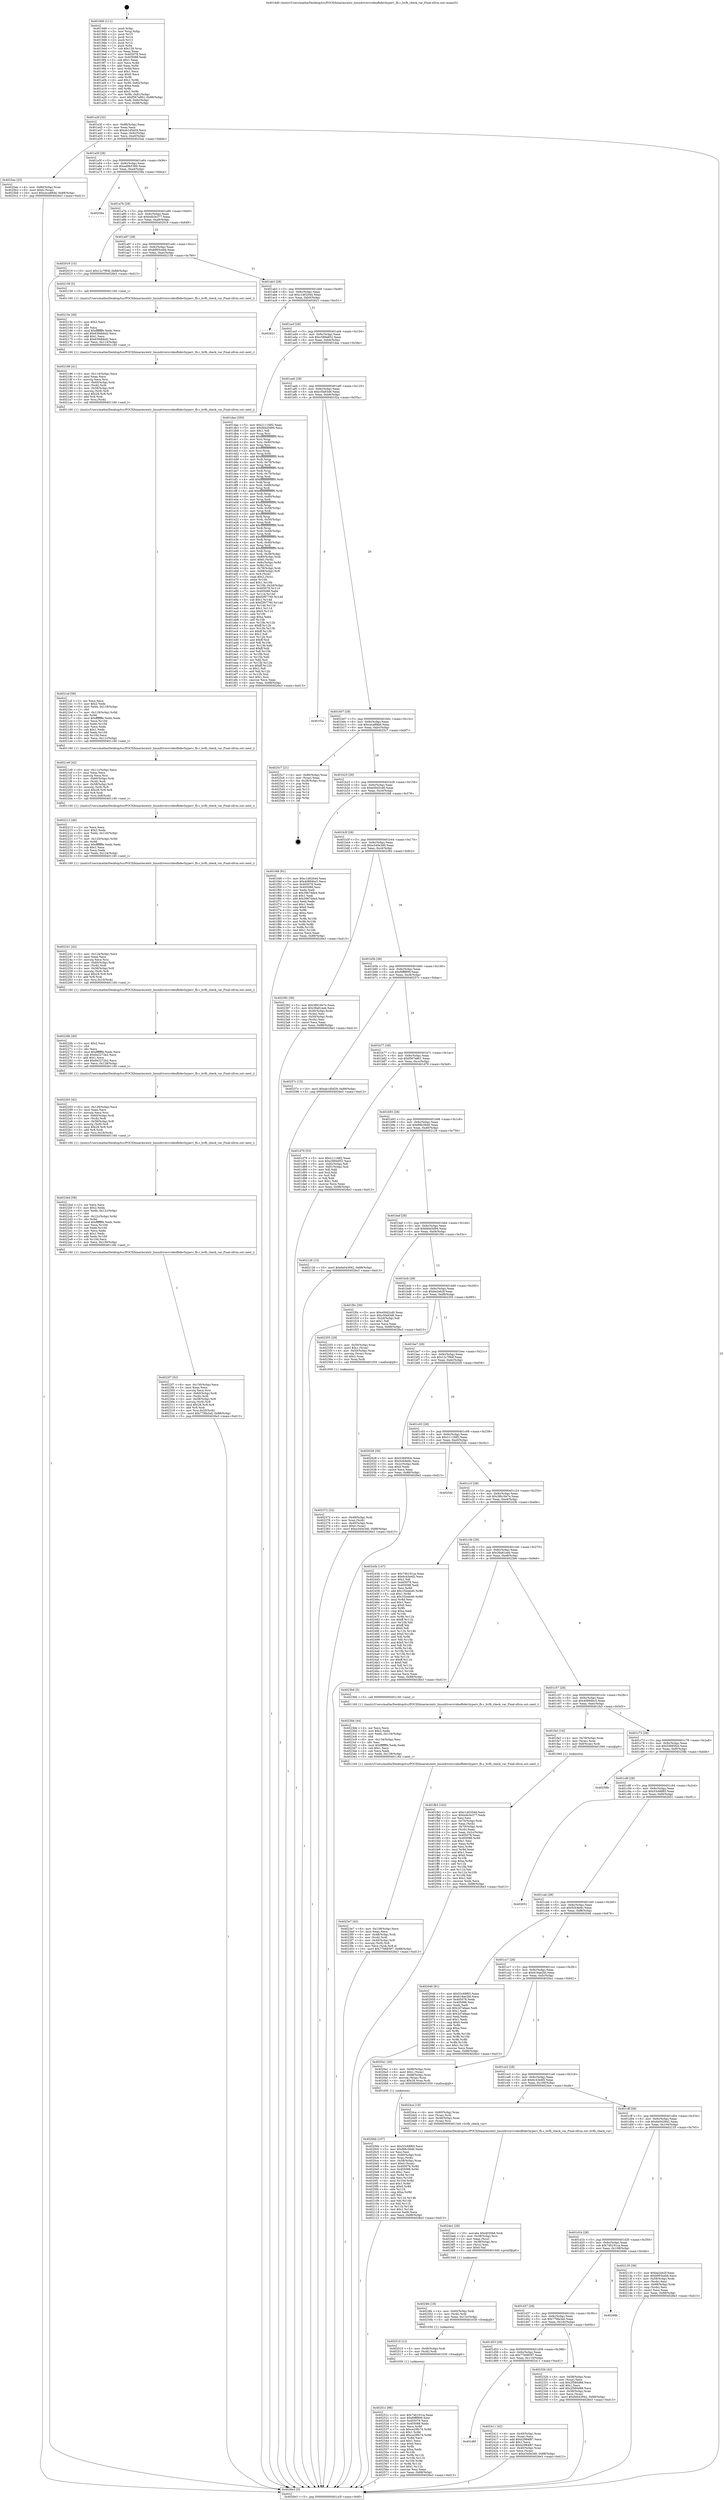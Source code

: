 digraph "0x4019d0" {
  label = "0x4019d0 (/mnt/c/Users/mathe/Desktop/tcc/POCII/binaries/extr_linuxdriversvideofbdevhyperv_fb.c_hvfb_check_var_Final-ollvm.out::main(0))"
  labelloc = "t"
  node[shape=record]

  Entry [label="",width=0.3,height=0.3,shape=circle,fillcolor=black,style=filled]
  "0x401a3f" [label="{
     0x401a3f [32]\l
     | [instrs]\l
     &nbsp;&nbsp;0x401a3f \<+6\>: mov -0x88(%rbp),%eax\l
     &nbsp;&nbsp;0x401a45 \<+2\>: mov %eax,%ecx\l
     &nbsp;&nbsp;0x401a47 \<+6\>: sub $0xab1d5d29,%ecx\l
     &nbsp;&nbsp;0x401a4d \<+6\>: mov %eax,-0x9c(%rbp)\l
     &nbsp;&nbsp;0x401a53 \<+6\>: mov %ecx,-0xa0(%rbp)\l
     &nbsp;&nbsp;0x401a59 \<+6\>: je 00000000004025ae \<main+0xbde\>\l
  }"]
  "0x4025ae" [label="{
     0x4025ae [25]\l
     | [instrs]\l
     &nbsp;&nbsp;0x4025ae \<+4\>: mov -0x80(%rbp),%rax\l
     &nbsp;&nbsp;0x4025b2 \<+6\>: movl $0x0,(%rax)\l
     &nbsp;&nbsp;0x4025b8 \<+10\>: movl $0xceca88dd,-0x88(%rbp)\l
     &nbsp;&nbsp;0x4025c2 \<+5\>: jmp 00000000004026e3 \<main+0xd13\>\l
  }"]
  "0x401a5f" [label="{
     0x401a5f [28]\l
     | [instrs]\l
     &nbsp;&nbsp;0x401a5f \<+5\>: jmp 0000000000401a64 \<main+0x94\>\l
     &nbsp;&nbsp;0x401a64 \<+6\>: mov -0x9c(%rbp),%eax\l
     &nbsp;&nbsp;0x401a6a \<+5\>: sub $0xad9b5389,%eax\l
     &nbsp;&nbsp;0x401a6f \<+6\>: mov %eax,-0xa4(%rbp)\l
     &nbsp;&nbsp;0x401a75 \<+6\>: je 000000000040259a \<main+0xbca\>\l
  }"]
  Exit [label="",width=0.3,height=0.3,shape=circle,fillcolor=black,style=filled,peripheries=2]
  "0x40259a" [label="{
     0x40259a\l
  }", style=dashed]
  "0x401a7b" [label="{
     0x401a7b [28]\l
     | [instrs]\l
     &nbsp;&nbsp;0x401a7b \<+5\>: jmp 0000000000401a80 \<main+0xb0\>\l
     &nbsp;&nbsp;0x401a80 \<+6\>: mov -0x9c(%rbp),%eax\l
     &nbsp;&nbsp;0x401a86 \<+5\>: sub $0xb4b3e377,%eax\l
     &nbsp;&nbsp;0x401a8b \<+6\>: mov %eax,-0xa8(%rbp)\l
     &nbsp;&nbsp;0x401a91 \<+6\>: je 0000000000402019 \<main+0x649\>\l
  }"]
  "0x40251c" [label="{
     0x40251c [96]\l
     | [instrs]\l
     &nbsp;&nbsp;0x40251c \<+5\>: mov $0x746191ca,%eax\l
     &nbsp;&nbsp;0x402521 \<+5\>: mov $0xf0fff899,%esi\l
     &nbsp;&nbsp;0x402526 \<+7\>: mov 0x405078,%ecx\l
     &nbsp;&nbsp;0x40252d \<+7\>: mov 0x405088,%edx\l
     &nbsp;&nbsp;0x402534 \<+3\>: mov %ecx,%r8d\l
     &nbsp;&nbsp;0x402537 \<+7\>: sub $0xce29fc74,%r8d\l
     &nbsp;&nbsp;0x40253e \<+4\>: sub $0x1,%r8d\l
     &nbsp;&nbsp;0x402542 \<+7\>: add $0xce29fc74,%r8d\l
     &nbsp;&nbsp;0x402549 \<+4\>: imul %r8d,%ecx\l
     &nbsp;&nbsp;0x40254d \<+3\>: and $0x1,%ecx\l
     &nbsp;&nbsp;0x402550 \<+3\>: cmp $0x0,%ecx\l
     &nbsp;&nbsp;0x402553 \<+4\>: sete %r9b\l
     &nbsp;&nbsp;0x402557 \<+3\>: cmp $0xa,%edx\l
     &nbsp;&nbsp;0x40255a \<+4\>: setl %r10b\l
     &nbsp;&nbsp;0x40255e \<+3\>: mov %r9b,%r11b\l
     &nbsp;&nbsp;0x402561 \<+3\>: and %r10b,%r11b\l
     &nbsp;&nbsp;0x402564 \<+3\>: xor %r10b,%r9b\l
     &nbsp;&nbsp;0x402567 \<+3\>: or %r9b,%r11b\l
     &nbsp;&nbsp;0x40256a \<+4\>: test $0x1,%r11b\l
     &nbsp;&nbsp;0x40256e \<+3\>: cmovne %esi,%eax\l
     &nbsp;&nbsp;0x402571 \<+6\>: mov %eax,-0x88(%rbp)\l
     &nbsp;&nbsp;0x402577 \<+5\>: jmp 00000000004026e3 \<main+0xd13\>\l
  }"]
  "0x402019" [label="{
     0x402019 [15]\l
     | [instrs]\l
     &nbsp;&nbsp;0x402019 \<+10\>: movl $0x12c7f94f,-0x88(%rbp)\l
     &nbsp;&nbsp;0x402023 \<+5\>: jmp 00000000004026e3 \<main+0xd13\>\l
  }"]
  "0x401a97" [label="{
     0x401a97 [28]\l
     | [instrs]\l
     &nbsp;&nbsp;0x401a97 \<+5\>: jmp 0000000000401a9c \<main+0xcc\>\l
     &nbsp;&nbsp;0x401a9c \<+6\>: mov -0x9c(%rbp),%eax\l
     &nbsp;&nbsp;0x401aa2 \<+5\>: sub $0xb993cebb,%eax\l
     &nbsp;&nbsp;0x401aa7 \<+6\>: mov %eax,-0xac(%rbp)\l
     &nbsp;&nbsp;0x401aad \<+6\>: je 0000000000402159 \<main+0x789\>\l
  }"]
  "0x402510" [label="{
     0x402510 [12]\l
     | [instrs]\l
     &nbsp;&nbsp;0x402510 \<+4\>: mov -0x48(%rbp),%rdi\l
     &nbsp;&nbsp;0x402514 \<+3\>: mov (%rdi),%rdi\l
     &nbsp;&nbsp;0x402517 \<+5\>: call 0000000000401030 \<free@plt\>\l
     | [calls]\l
     &nbsp;&nbsp;0x401030 \{1\} (unknown)\l
  }"]
  "0x402159" [label="{
     0x402159 [5]\l
     | [instrs]\l
     &nbsp;&nbsp;0x402159 \<+5\>: call 0000000000401160 \<next_i\>\l
     | [calls]\l
     &nbsp;&nbsp;0x401160 \{1\} (/mnt/c/Users/mathe/Desktop/tcc/POCII/binaries/extr_linuxdriversvideofbdevhyperv_fb.c_hvfb_check_var_Final-ollvm.out::next_i)\l
  }"]
  "0x401ab3" [label="{
     0x401ab3 [28]\l
     | [instrs]\l
     &nbsp;&nbsp;0x401ab3 \<+5\>: jmp 0000000000401ab8 \<main+0xe8\>\l
     &nbsp;&nbsp;0x401ab8 \<+6\>: mov -0x9c(%rbp),%eax\l
     &nbsp;&nbsp;0x401abe \<+5\>: sub $0xc1d02044,%eax\l
     &nbsp;&nbsp;0x401ac3 \<+6\>: mov %eax,-0xb0(%rbp)\l
     &nbsp;&nbsp;0x401ac9 \<+6\>: je 0000000000402621 \<main+0xc51\>\l
  }"]
  "0x4024fe" [label="{
     0x4024fe [18]\l
     | [instrs]\l
     &nbsp;&nbsp;0x4024fe \<+4\>: mov -0x60(%rbp),%rdi\l
     &nbsp;&nbsp;0x402502 \<+3\>: mov (%rdi),%rdi\l
     &nbsp;&nbsp;0x402505 \<+6\>: mov %eax,-0x13c(%rbp)\l
     &nbsp;&nbsp;0x40250b \<+5\>: call 0000000000401030 \<free@plt\>\l
     | [calls]\l
     &nbsp;&nbsp;0x401030 \{1\} (unknown)\l
  }"]
  "0x402621" [label="{
     0x402621\l
  }", style=dashed]
  "0x401acf" [label="{
     0x401acf [28]\l
     | [instrs]\l
     &nbsp;&nbsp;0x401acf \<+5\>: jmp 0000000000401ad4 \<main+0x104\>\l
     &nbsp;&nbsp;0x401ad4 \<+6\>: mov -0x9c(%rbp),%eax\l
     &nbsp;&nbsp;0x401ada \<+5\>: sub $0xc580e952,%eax\l
     &nbsp;&nbsp;0x401adf \<+6\>: mov %eax,-0xb4(%rbp)\l
     &nbsp;&nbsp;0x401ae5 \<+6\>: je 0000000000401dae \<main+0x3de\>\l
  }"]
  "0x4024e1" [label="{
     0x4024e1 [29]\l
     | [instrs]\l
     &nbsp;&nbsp;0x4024e1 \<+10\>: movabs $0x4030b6,%rdi\l
     &nbsp;&nbsp;0x4024eb \<+4\>: mov -0x38(%rbp),%rsi\l
     &nbsp;&nbsp;0x4024ef \<+2\>: mov %eax,(%rsi)\l
     &nbsp;&nbsp;0x4024f1 \<+4\>: mov -0x38(%rbp),%rsi\l
     &nbsp;&nbsp;0x4024f5 \<+2\>: mov (%rsi),%esi\l
     &nbsp;&nbsp;0x4024f7 \<+2\>: mov $0x0,%al\l
     &nbsp;&nbsp;0x4024f9 \<+5\>: call 0000000000401040 \<printf@plt\>\l
     | [calls]\l
     &nbsp;&nbsp;0x401040 \{1\} (unknown)\l
  }"]
  "0x401dae" [label="{
     0x401dae [350]\l
     | [instrs]\l
     &nbsp;&nbsp;0x401dae \<+5\>: mov $0x2111fdf2,%eax\l
     &nbsp;&nbsp;0x401db3 \<+5\>: mov $0xfd4d3d94,%ecx\l
     &nbsp;&nbsp;0x401db8 \<+2\>: mov $0x1,%dl\l
     &nbsp;&nbsp;0x401dba \<+3\>: mov %rsp,%rsi\l
     &nbsp;&nbsp;0x401dbd \<+4\>: add $0xfffffffffffffff0,%rsi\l
     &nbsp;&nbsp;0x401dc1 \<+3\>: mov %rsi,%rsp\l
     &nbsp;&nbsp;0x401dc4 \<+4\>: mov %rsi,-0x80(%rbp)\l
     &nbsp;&nbsp;0x401dc8 \<+3\>: mov %rsp,%rsi\l
     &nbsp;&nbsp;0x401dcb \<+4\>: add $0xfffffffffffffff0,%rsi\l
     &nbsp;&nbsp;0x401dcf \<+3\>: mov %rsi,%rsp\l
     &nbsp;&nbsp;0x401dd2 \<+3\>: mov %rsp,%rdi\l
     &nbsp;&nbsp;0x401dd5 \<+4\>: add $0xfffffffffffffff0,%rdi\l
     &nbsp;&nbsp;0x401dd9 \<+3\>: mov %rdi,%rsp\l
     &nbsp;&nbsp;0x401ddc \<+4\>: mov %rdi,-0x78(%rbp)\l
     &nbsp;&nbsp;0x401de0 \<+3\>: mov %rsp,%rdi\l
     &nbsp;&nbsp;0x401de3 \<+4\>: add $0xfffffffffffffff0,%rdi\l
     &nbsp;&nbsp;0x401de7 \<+3\>: mov %rdi,%rsp\l
     &nbsp;&nbsp;0x401dea \<+4\>: mov %rdi,-0x70(%rbp)\l
     &nbsp;&nbsp;0x401dee \<+3\>: mov %rsp,%rdi\l
     &nbsp;&nbsp;0x401df1 \<+4\>: add $0xfffffffffffffff0,%rdi\l
     &nbsp;&nbsp;0x401df5 \<+3\>: mov %rdi,%rsp\l
     &nbsp;&nbsp;0x401df8 \<+4\>: mov %rdi,-0x68(%rbp)\l
     &nbsp;&nbsp;0x401dfc \<+3\>: mov %rsp,%rdi\l
     &nbsp;&nbsp;0x401dff \<+4\>: add $0xfffffffffffffff0,%rdi\l
     &nbsp;&nbsp;0x401e03 \<+3\>: mov %rdi,%rsp\l
     &nbsp;&nbsp;0x401e06 \<+4\>: mov %rdi,-0x60(%rbp)\l
     &nbsp;&nbsp;0x401e0a \<+3\>: mov %rsp,%rdi\l
     &nbsp;&nbsp;0x401e0d \<+4\>: add $0xfffffffffffffff0,%rdi\l
     &nbsp;&nbsp;0x401e11 \<+3\>: mov %rdi,%rsp\l
     &nbsp;&nbsp;0x401e14 \<+4\>: mov %rdi,-0x58(%rbp)\l
     &nbsp;&nbsp;0x401e18 \<+3\>: mov %rsp,%rdi\l
     &nbsp;&nbsp;0x401e1b \<+4\>: add $0xfffffffffffffff0,%rdi\l
     &nbsp;&nbsp;0x401e1f \<+3\>: mov %rdi,%rsp\l
     &nbsp;&nbsp;0x401e22 \<+4\>: mov %rdi,-0x50(%rbp)\l
     &nbsp;&nbsp;0x401e26 \<+3\>: mov %rsp,%rdi\l
     &nbsp;&nbsp;0x401e29 \<+4\>: add $0xfffffffffffffff0,%rdi\l
     &nbsp;&nbsp;0x401e2d \<+3\>: mov %rdi,%rsp\l
     &nbsp;&nbsp;0x401e30 \<+4\>: mov %rdi,-0x48(%rbp)\l
     &nbsp;&nbsp;0x401e34 \<+3\>: mov %rsp,%rdi\l
     &nbsp;&nbsp;0x401e37 \<+4\>: add $0xfffffffffffffff0,%rdi\l
     &nbsp;&nbsp;0x401e3b \<+3\>: mov %rdi,%rsp\l
     &nbsp;&nbsp;0x401e3e \<+4\>: mov %rdi,-0x40(%rbp)\l
     &nbsp;&nbsp;0x401e42 \<+3\>: mov %rsp,%rdi\l
     &nbsp;&nbsp;0x401e45 \<+4\>: add $0xfffffffffffffff0,%rdi\l
     &nbsp;&nbsp;0x401e49 \<+3\>: mov %rdi,%rsp\l
     &nbsp;&nbsp;0x401e4c \<+4\>: mov %rdi,-0x38(%rbp)\l
     &nbsp;&nbsp;0x401e50 \<+4\>: mov -0x80(%rbp),%rdi\l
     &nbsp;&nbsp;0x401e54 \<+6\>: movl $0x0,(%rdi)\l
     &nbsp;&nbsp;0x401e5a \<+7\>: mov -0x8c(%rbp),%r8d\l
     &nbsp;&nbsp;0x401e61 \<+3\>: mov %r8d,(%rsi)\l
     &nbsp;&nbsp;0x401e64 \<+4\>: mov -0x78(%rbp),%rdi\l
     &nbsp;&nbsp;0x401e68 \<+7\>: mov -0x98(%rbp),%r9\l
     &nbsp;&nbsp;0x401e6f \<+3\>: mov %r9,(%rdi)\l
     &nbsp;&nbsp;0x401e72 \<+3\>: cmpl $0x2,(%rsi)\l
     &nbsp;&nbsp;0x401e75 \<+4\>: setne %r10b\l
     &nbsp;&nbsp;0x401e79 \<+4\>: and $0x1,%r10b\l
     &nbsp;&nbsp;0x401e7d \<+4\>: mov %r10b,-0x2d(%rbp)\l
     &nbsp;&nbsp;0x401e81 \<+8\>: mov 0x405078,%r11d\l
     &nbsp;&nbsp;0x401e89 \<+7\>: mov 0x405088,%ebx\l
     &nbsp;&nbsp;0x401e90 \<+3\>: mov %r11d,%r14d\l
     &nbsp;&nbsp;0x401e93 \<+7\>: add $0xf2f07760,%r14d\l
     &nbsp;&nbsp;0x401e9a \<+4\>: sub $0x1,%r14d\l
     &nbsp;&nbsp;0x401e9e \<+7\>: sub $0xf2f07760,%r14d\l
     &nbsp;&nbsp;0x401ea5 \<+4\>: imul %r14d,%r11d\l
     &nbsp;&nbsp;0x401ea9 \<+4\>: and $0x1,%r11d\l
     &nbsp;&nbsp;0x401ead \<+4\>: cmp $0x0,%r11d\l
     &nbsp;&nbsp;0x401eb1 \<+4\>: sete %r10b\l
     &nbsp;&nbsp;0x401eb5 \<+3\>: cmp $0xa,%ebx\l
     &nbsp;&nbsp;0x401eb8 \<+4\>: setl %r15b\l
     &nbsp;&nbsp;0x401ebc \<+3\>: mov %r10b,%r12b\l
     &nbsp;&nbsp;0x401ebf \<+4\>: xor $0xff,%r12b\l
     &nbsp;&nbsp;0x401ec3 \<+3\>: mov %r15b,%r13b\l
     &nbsp;&nbsp;0x401ec6 \<+4\>: xor $0xff,%r13b\l
     &nbsp;&nbsp;0x401eca \<+3\>: xor $0x1,%dl\l
     &nbsp;&nbsp;0x401ecd \<+3\>: mov %r12b,%sil\l
     &nbsp;&nbsp;0x401ed0 \<+4\>: and $0xff,%sil\l
     &nbsp;&nbsp;0x401ed4 \<+3\>: and %dl,%r10b\l
     &nbsp;&nbsp;0x401ed7 \<+3\>: mov %r13b,%dil\l
     &nbsp;&nbsp;0x401eda \<+4\>: and $0xff,%dil\l
     &nbsp;&nbsp;0x401ede \<+3\>: and %dl,%r15b\l
     &nbsp;&nbsp;0x401ee1 \<+3\>: or %r10b,%sil\l
     &nbsp;&nbsp;0x401ee4 \<+3\>: or %r15b,%dil\l
     &nbsp;&nbsp;0x401ee7 \<+3\>: xor %dil,%sil\l
     &nbsp;&nbsp;0x401eea \<+3\>: or %r13b,%r12b\l
     &nbsp;&nbsp;0x401eed \<+4\>: xor $0xff,%r12b\l
     &nbsp;&nbsp;0x401ef1 \<+3\>: or $0x1,%dl\l
     &nbsp;&nbsp;0x401ef4 \<+3\>: and %dl,%r12b\l
     &nbsp;&nbsp;0x401ef7 \<+3\>: or %r12b,%sil\l
     &nbsp;&nbsp;0x401efa \<+4\>: test $0x1,%sil\l
     &nbsp;&nbsp;0x401efe \<+3\>: cmovne %ecx,%eax\l
     &nbsp;&nbsp;0x401f01 \<+6\>: mov %eax,-0x88(%rbp)\l
     &nbsp;&nbsp;0x401f07 \<+5\>: jmp 00000000004026e3 \<main+0xd13\>\l
  }"]
  "0x401aeb" [label="{
     0x401aeb [28]\l
     | [instrs]\l
     &nbsp;&nbsp;0x401aeb \<+5\>: jmp 0000000000401af0 \<main+0x120\>\l
     &nbsp;&nbsp;0x401af0 \<+6\>: mov -0x9c(%rbp),%eax\l
     &nbsp;&nbsp;0x401af6 \<+5\>: sub $0xc5fa93d6,%eax\l
     &nbsp;&nbsp;0x401afb \<+6\>: mov %eax,-0xb8(%rbp)\l
     &nbsp;&nbsp;0x401b01 \<+6\>: je 0000000000401f2a \<main+0x55a\>\l
  }"]
  "0x401d6f" [label="{
     0x401d6f\l
  }", style=dashed]
  "0x401f2a" [label="{
     0x401f2a\l
  }", style=dashed]
  "0x401b07" [label="{
     0x401b07 [28]\l
     | [instrs]\l
     &nbsp;&nbsp;0x401b07 \<+5\>: jmp 0000000000401b0c \<main+0x13c\>\l
     &nbsp;&nbsp;0x401b0c \<+6\>: mov -0x9c(%rbp),%eax\l
     &nbsp;&nbsp;0x401b12 \<+5\>: sub $0xceca88dd,%eax\l
     &nbsp;&nbsp;0x401b17 \<+6\>: mov %eax,-0xbc(%rbp)\l
     &nbsp;&nbsp;0x401b1d \<+6\>: je 00000000004025c7 \<main+0xbf7\>\l
  }"]
  "0x402411" [label="{
     0x402411 [42]\l
     | [instrs]\l
     &nbsp;&nbsp;0x402411 \<+4\>: mov -0x40(%rbp),%rax\l
     &nbsp;&nbsp;0x402415 \<+2\>: mov (%rax),%ecx\l
     &nbsp;&nbsp;0x402417 \<+6\>: add $0xb2984f87,%ecx\l
     &nbsp;&nbsp;0x40241d \<+3\>: add $0x1,%ecx\l
     &nbsp;&nbsp;0x402420 \<+6\>: sub $0xb2984f87,%ecx\l
     &nbsp;&nbsp;0x402426 \<+4\>: mov -0x40(%rbp),%rax\l
     &nbsp;&nbsp;0x40242a \<+2\>: mov %ecx,(%rax)\l
     &nbsp;&nbsp;0x40242c \<+10\>: movl $0xe340e3d0,-0x88(%rbp)\l
     &nbsp;&nbsp;0x402436 \<+5\>: jmp 00000000004026e3 \<main+0xd13\>\l
  }"]
  "0x4025c7" [label="{
     0x4025c7 [21]\l
     | [instrs]\l
     &nbsp;&nbsp;0x4025c7 \<+4\>: mov -0x80(%rbp),%rax\l
     &nbsp;&nbsp;0x4025cb \<+2\>: mov (%rax),%eax\l
     &nbsp;&nbsp;0x4025cd \<+4\>: lea -0x28(%rbp),%rsp\l
     &nbsp;&nbsp;0x4025d1 \<+1\>: pop %rbx\l
     &nbsp;&nbsp;0x4025d2 \<+2\>: pop %r12\l
     &nbsp;&nbsp;0x4025d4 \<+2\>: pop %r13\l
     &nbsp;&nbsp;0x4025d6 \<+2\>: pop %r14\l
     &nbsp;&nbsp;0x4025d8 \<+2\>: pop %r15\l
     &nbsp;&nbsp;0x4025da \<+1\>: pop %rbp\l
     &nbsp;&nbsp;0x4025db \<+1\>: ret\l
  }"]
  "0x401b23" [label="{
     0x401b23 [28]\l
     | [instrs]\l
     &nbsp;&nbsp;0x401b23 \<+5\>: jmp 0000000000401b28 \<main+0x158\>\l
     &nbsp;&nbsp;0x401b28 \<+6\>: mov -0x9c(%rbp),%eax\l
     &nbsp;&nbsp;0x401b2e \<+5\>: sub $0xe00d2cd0,%eax\l
     &nbsp;&nbsp;0x401b33 \<+6\>: mov %eax,-0xc0(%rbp)\l
     &nbsp;&nbsp;0x401b39 \<+6\>: je 0000000000401f48 \<main+0x578\>\l
  }"]
  "0x4023e7" [label="{
     0x4023e7 [42]\l
     | [instrs]\l
     &nbsp;&nbsp;0x4023e7 \<+6\>: mov -0x138(%rbp),%ecx\l
     &nbsp;&nbsp;0x4023ed \<+3\>: imul %eax,%ecx\l
     &nbsp;&nbsp;0x4023f0 \<+4\>: mov -0x48(%rbp),%rdi\l
     &nbsp;&nbsp;0x4023f4 \<+3\>: mov (%rdi),%rdi\l
     &nbsp;&nbsp;0x4023f7 \<+4\>: mov -0x40(%rbp),%r8\l
     &nbsp;&nbsp;0x4023fb \<+3\>: movslq (%r8),%r8\l
     &nbsp;&nbsp;0x4023fe \<+4\>: mov %ecx,(%rdi,%r8,4)\l
     &nbsp;&nbsp;0x402402 \<+10\>: movl $0x77b68597,-0x88(%rbp)\l
     &nbsp;&nbsp;0x40240c \<+5\>: jmp 00000000004026e3 \<main+0xd13\>\l
  }"]
  "0x401f48" [label="{
     0x401f48 [91]\l
     | [instrs]\l
     &nbsp;&nbsp;0x401f48 \<+5\>: mov $0xc1d02044,%eax\l
     &nbsp;&nbsp;0x401f4d \<+5\>: mov $0x40894bc5,%ecx\l
     &nbsp;&nbsp;0x401f52 \<+7\>: mov 0x405078,%edx\l
     &nbsp;&nbsp;0x401f59 \<+7\>: mov 0x405088,%esi\l
     &nbsp;&nbsp;0x401f60 \<+2\>: mov %edx,%edi\l
     &nbsp;&nbsp;0x401f62 \<+6\>: sub $0x3967dde4,%edi\l
     &nbsp;&nbsp;0x401f68 \<+3\>: sub $0x1,%edi\l
     &nbsp;&nbsp;0x401f6b \<+6\>: add $0x3967dde4,%edi\l
     &nbsp;&nbsp;0x401f71 \<+3\>: imul %edi,%edx\l
     &nbsp;&nbsp;0x401f74 \<+3\>: and $0x1,%edx\l
     &nbsp;&nbsp;0x401f77 \<+3\>: cmp $0x0,%edx\l
     &nbsp;&nbsp;0x401f7a \<+4\>: sete %r8b\l
     &nbsp;&nbsp;0x401f7e \<+3\>: cmp $0xa,%esi\l
     &nbsp;&nbsp;0x401f81 \<+4\>: setl %r9b\l
     &nbsp;&nbsp;0x401f85 \<+3\>: mov %r8b,%r10b\l
     &nbsp;&nbsp;0x401f88 \<+3\>: and %r9b,%r10b\l
     &nbsp;&nbsp;0x401f8b \<+3\>: xor %r9b,%r8b\l
     &nbsp;&nbsp;0x401f8e \<+3\>: or %r8b,%r10b\l
     &nbsp;&nbsp;0x401f91 \<+4\>: test $0x1,%r10b\l
     &nbsp;&nbsp;0x401f95 \<+3\>: cmovne %ecx,%eax\l
     &nbsp;&nbsp;0x401f98 \<+6\>: mov %eax,-0x88(%rbp)\l
     &nbsp;&nbsp;0x401f9e \<+5\>: jmp 00000000004026e3 \<main+0xd13\>\l
  }"]
  "0x401b3f" [label="{
     0x401b3f [28]\l
     | [instrs]\l
     &nbsp;&nbsp;0x401b3f \<+5\>: jmp 0000000000401b44 \<main+0x174\>\l
     &nbsp;&nbsp;0x401b44 \<+6\>: mov -0x9c(%rbp),%eax\l
     &nbsp;&nbsp;0x401b4a \<+5\>: sub $0xe340e3d0,%eax\l
     &nbsp;&nbsp;0x401b4f \<+6\>: mov %eax,-0xc4(%rbp)\l
     &nbsp;&nbsp;0x401b55 \<+6\>: je 0000000000402392 \<main+0x9c2\>\l
  }"]
  "0x4023bb" [label="{
     0x4023bb [44]\l
     | [instrs]\l
     &nbsp;&nbsp;0x4023bb \<+2\>: xor %ecx,%ecx\l
     &nbsp;&nbsp;0x4023bd \<+5\>: mov $0x2,%edx\l
     &nbsp;&nbsp;0x4023c2 \<+6\>: mov %edx,-0x134(%rbp)\l
     &nbsp;&nbsp;0x4023c8 \<+1\>: cltd\l
     &nbsp;&nbsp;0x4023c9 \<+6\>: mov -0x134(%rbp),%esi\l
     &nbsp;&nbsp;0x4023cf \<+2\>: idiv %esi\l
     &nbsp;&nbsp;0x4023d1 \<+6\>: imul $0xfffffffe,%edx,%edx\l
     &nbsp;&nbsp;0x4023d7 \<+3\>: sub $0x1,%ecx\l
     &nbsp;&nbsp;0x4023da \<+2\>: sub %ecx,%edx\l
     &nbsp;&nbsp;0x4023dc \<+6\>: mov %edx,-0x138(%rbp)\l
     &nbsp;&nbsp;0x4023e2 \<+5\>: call 0000000000401160 \<next_i\>\l
     | [calls]\l
     &nbsp;&nbsp;0x401160 \{1\} (/mnt/c/Users/mathe/Desktop/tcc/POCII/binaries/extr_linuxdriversvideofbdevhyperv_fb.c_hvfb_check_var_Final-ollvm.out::next_i)\l
  }"]
  "0x402392" [label="{
     0x402392 [36]\l
     | [instrs]\l
     &nbsp;&nbsp;0x402392 \<+5\>: mov $0x38b18e7e,%eax\l
     &nbsp;&nbsp;0x402397 \<+5\>: mov $0x39a81eeb,%ecx\l
     &nbsp;&nbsp;0x40239c \<+4\>: mov -0x40(%rbp),%rdx\l
     &nbsp;&nbsp;0x4023a0 \<+2\>: mov (%rdx),%esi\l
     &nbsp;&nbsp;0x4023a2 \<+4\>: mov -0x50(%rbp),%rdx\l
     &nbsp;&nbsp;0x4023a6 \<+2\>: cmp (%rdx),%esi\l
     &nbsp;&nbsp;0x4023a8 \<+3\>: cmovl %ecx,%eax\l
     &nbsp;&nbsp;0x4023ab \<+6\>: mov %eax,-0x88(%rbp)\l
     &nbsp;&nbsp;0x4023b1 \<+5\>: jmp 00000000004026e3 \<main+0xd13\>\l
  }"]
  "0x401b5b" [label="{
     0x401b5b [28]\l
     | [instrs]\l
     &nbsp;&nbsp;0x401b5b \<+5\>: jmp 0000000000401b60 \<main+0x190\>\l
     &nbsp;&nbsp;0x401b60 \<+6\>: mov -0x9c(%rbp),%eax\l
     &nbsp;&nbsp;0x401b66 \<+5\>: sub $0xf0fff899,%eax\l
     &nbsp;&nbsp;0x401b6b \<+6\>: mov %eax,-0xc8(%rbp)\l
     &nbsp;&nbsp;0x401b71 \<+6\>: je 000000000040257c \<main+0xbac\>\l
  }"]
  "0x402372" [label="{
     0x402372 [32]\l
     | [instrs]\l
     &nbsp;&nbsp;0x402372 \<+4\>: mov -0x48(%rbp),%rdi\l
     &nbsp;&nbsp;0x402376 \<+3\>: mov %rax,(%rdi)\l
     &nbsp;&nbsp;0x402379 \<+4\>: mov -0x40(%rbp),%rax\l
     &nbsp;&nbsp;0x40237d \<+6\>: movl $0x0,(%rax)\l
     &nbsp;&nbsp;0x402383 \<+10\>: movl $0xe340e3d0,-0x88(%rbp)\l
     &nbsp;&nbsp;0x40238d \<+5\>: jmp 00000000004026e3 \<main+0xd13\>\l
  }"]
  "0x40257c" [label="{
     0x40257c [15]\l
     | [instrs]\l
     &nbsp;&nbsp;0x40257c \<+10\>: movl $0xab1d5d29,-0x88(%rbp)\l
     &nbsp;&nbsp;0x402586 \<+5\>: jmp 00000000004026e3 \<main+0xd13\>\l
  }"]
  "0x401b77" [label="{
     0x401b77 [28]\l
     | [instrs]\l
     &nbsp;&nbsp;0x401b77 \<+5\>: jmp 0000000000401b7c \<main+0x1ac\>\l
     &nbsp;&nbsp;0x401b7c \<+6\>: mov -0x9c(%rbp),%eax\l
     &nbsp;&nbsp;0x401b82 \<+5\>: sub $0xf567a861,%eax\l
     &nbsp;&nbsp;0x401b87 \<+6\>: mov %eax,-0xcc(%rbp)\l
     &nbsp;&nbsp;0x401b8d \<+6\>: je 0000000000401d79 \<main+0x3a9\>\l
  }"]
  "0x401d53" [label="{
     0x401d53 [28]\l
     | [instrs]\l
     &nbsp;&nbsp;0x401d53 \<+5\>: jmp 0000000000401d58 \<main+0x388\>\l
     &nbsp;&nbsp;0x401d58 \<+6\>: mov -0x9c(%rbp),%eax\l
     &nbsp;&nbsp;0x401d5e \<+5\>: sub $0x77b68597,%eax\l
     &nbsp;&nbsp;0x401d63 \<+6\>: mov %eax,-0x110(%rbp)\l
     &nbsp;&nbsp;0x401d69 \<+6\>: je 0000000000402411 \<main+0xa41\>\l
  }"]
  "0x401d79" [label="{
     0x401d79 [53]\l
     | [instrs]\l
     &nbsp;&nbsp;0x401d79 \<+5\>: mov $0x2111fdf2,%eax\l
     &nbsp;&nbsp;0x401d7e \<+5\>: mov $0xc580e952,%ecx\l
     &nbsp;&nbsp;0x401d83 \<+6\>: mov -0x82(%rbp),%dl\l
     &nbsp;&nbsp;0x401d89 \<+7\>: mov -0x81(%rbp),%sil\l
     &nbsp;&nbsp;0x401d90 \<+3\>: mov %dl,%dil\l
     &nbsp;&nbsp;0x401d93 \<+3\>: and %sil,%dil\l
     &nbsp;&nbsp;0x401d96 \<+3\>: xor %sil,%dl\l
     &nbsp;&nbsp;0x401d99 \<+3\>: or %dl,%dil\l
     &nbsp;&nbsp;0x401d9c \<+4\>: test $0x1,%dil\l
     &nbsp;&nbsp;0x401da0 \<+3\>: cmovne %ecx,%eax\l
     &nbsp;&nbsp;0x401da3 \<+6\>: mov %eax,-0x88(%rbp)\l
     &nbsp;&nbsp;0x401da9 \<+5\>: jmp 00000000004026e3 \<main+0xd13\>\l
  }"]
  "0x401b93" [label="{
     0x401b93 [28]\l
     | [instrs]\l
     &nbsp;&nbsp;0x401b93 \<+5\>: jmp 0000000000401b98 \<main+0x1c8\>\l
     &nbsp;&nbsp;0x401b98 \<+6\>: mov -0x9c(%rbp),%eax\l
     &nbsp;&nbsp;0x401b9e \<+5\>: sub $0xf68c56d0,%eax\l
     &nbsp;&nbsp;0x401ba3 \<+6\>: mov %eax,-0xd0(%rbp)\l
     &nbsp;&nbsp;0x401ba9 \<+6\>: je 0000000000402126 \<main+0x756\>\l
  }"]
  "0x4026e3" [label="{
     0x4026e3 [5]\l
     | [instrs]\l
     &nbsp;&nbsp;0x4026e3 \<+5\>: jmp 0000000000401a3f \<main+0x6f\>\l
  }"]
  "0x4019d0" [label="{
     0x4019d0 [111]\l
     | [instrs]\l
     &nbsp;&nbsp;0x4019d0 \<+1\>: push %rbp\l
     &nbsp;&nbsp;0x4019d1 \<+3\>: mov %rsp,%rbp\l
     &nbsp;&nbsp;0x4019d4 \<+2\>: push %r15\l
     &nbsp;&nbsp;0x4019d6 \<+2\>: push %r14\l
     &nbsp;&nbsp;0x4019d8 \<+2\>: push %r13\l
     &nbsp;&nbsp;0x4019da \<+2\>: push %r12\l
     &nbsp;&nbsp;0x4019dc \<+1\>: push %rbx\l
     &nbsp;&nbsp;0x4019dd \<+7\>: sub $0x128,%rsp\l
     &nbsp;&nbsp;0x4019e4 \<+2\>: xor %eax,%eax\l
     &nbsp;&nbsp;0x4019e6 \<+7\>: mov 0x405078,%ecx\l
     &nbsp;&nbsp;0x4019ed \<+7\>: mov 0x405088,%edx\l
     &nbsp;&nbsp;0x4019f4 \<+3\>: sub $0x1,%eax\l
     &nbsp;&nbsp;0x4019f7 \<+3\>: mov %ecx,%r8d\l
     &nbsp;&nbsp;0x4019fa \<+3\>: add %eax,%r8d\l
     &nbsp;&nbsp;0x4019fd \<+4\>: imul %r8d,%ecx\l
     &nbsp;&nbsp;0x401a01 \<+3\>: and $0x1,%ecx\l
     &nbsp;&nbsp;0x401a04 \<+3\>: cmp $0x0,%ecx\l
     &nbsp;&nbsp;0x401a07 \<+4\>: sete %r9b\l
     &nbsp;&nbsp;0x401a0b \<+4\>: and $0x1,%r9b\l
     &nbsp;&nbsp;0x401a0f \<+7\>: mov %r9b,-0x82(%rbp)\l
     &nbsp;&nbsp;0x401a16 \<+3\>: cmp $0xa,%edx\l
     &nbsp;&nbsp;0x401a19 \<+4\>: setl %r9b\l
     &nbsp;&nbsp;0x401a1d \<+4\>: and $0x1,%r9b\l
     &nbsp;&nbsp;0x401a21 \<+7\>: mov %r9b,-0x81(%rbp)\l
     &nbsp;&nbsp;0x401a28 \<+10\>: movl $0xf567a861,-0x88(%rbp)\l
     &nbsp;&nbsp;0x401a32 \<+6\>: mov %edi,-0x8c(%rbp)\l
     &nbsp;&nbsp;0x401a38 \<+7\>: mov %rsi,-0x98(%rbp)\l
  }"]
  "0x40232b" [label="{
     0x40232b [42]\l
     | [instrs]\l
     &nbsp;&nbsp;0x40232b \<+4\>: mov -0x58(%rbp),%rax\l
     &nbsp;&nbsp;0x40232f \<+2\>: mov (%rax),%ecx\l
     &nbsp;&nbsp;0x402331 \<+6\>: sub $0x2f580d88,%ecx\l
     &nbsp;&nbsp;0x402337 \<+3\>: add $0x1,%ecx\l
     &nbsp;&nbsp;0x40233a \<+6\>: add $0x2f580d88,%ecx\l
     &nbsp;&nbsp;0x402340 \<+4\>: mov -0x58(%rbp),%rax\l
     &nbsp;&nbsp;0x402344 \<+2\>: mov %ecx,(%rax)\l
     &nbsp;&nbsp;0x402346 \<+10\>: movl $0x6e043942,-0x88(%rbp)\l
     &nbsp;&nbsp;0x402350 \<+5\>: jmp 00000000004026e3 \<main+0xd13\>\l
  }"]
  "0x401d37" [label="{
     0x401d37 [28]\l
     | [instrs]\l
     &nbsp;&nbsp;0x401d37 \<+5\>: jmp 0000000000401d3c \<main+0x36c\>\l
     &nbsp;&nbsp;0x401d3c \<+6\>: mov -0x9c(%rbp),%eax\l
     &nbsp;&nbsp;0x401d42 \<+5\>: sub $0x779fa3a0,%eax\l
     &nbsp;&nbsp;0x401d47 \<+6\>: mov %eax,-0x10c(%rbp)\l
     &nbsp;&nbsp;0x401d4d \<+6\>: je 000000000040232b \<main+0x95b\>\l
  }"]
  "0x402126" [label="{
     0x402126 [15]\l
     | [instrs]\l
     &nbsp;&nbsp;0x402126 \<+10\>: movl $0x6e043942,-0x88(%rbp)\l
     &nbsp;&nbsp;0x402130 \<+5\>: jmp 00000000004026e3 \<main+0xd13\>\l
  }"]
  "0x401baf" [label="{
     0x401baf [28]\l
     | [instrs]\l
     &nbsp;&nbsp;0x401baf \<+5\>: jmp 0000000000401bb4 \<main+0x1e4\>\l
     &nbsp;&nbsp;0x401bb4 \<+6\>: mov -0x9c(%rbp),%eax\l
     &nbsp;&nbsp;0x401bba \<+5\>: sub $0xfd4d3d94,%eax\l
     &nbsp;&nbsp;0x401bbf \<+6\>: mov %eax,-0xd4(%rbp)\l
     &nbsp;&nbsp;0x401bc5 \<+6\>: je 0000000000401f0c \<main+0x53c\>\l
  }"]
  "0x40268b" [label="{
     0x40268b\l
  }", style=dashed]
  "0x401f0c" [label="{
     0x401f0c [30]\l
     | [instrs]\l
     &nbsp;&nbsp;0x401f0c \<+5\>: mov $0xe00d2cd0,%eax\l
     &nbsp;&nbsp;0x401f11 \<+5\>: mov $0xc5fa93d6,%ecx\l
     &nbsp;&nbsp;0x401f16 \<+3\>: mov -0x2d(%rbp),%dl\l
     &nbsp;&nbsp;0x401f19 \<+3\>: test $0x1,%dl\l
     &nbsp;&nbsp;0x401f1c \<+3\>: cmovne %ecx,%eax\l
     &nbsp;&nbsp;0x401f1f \<+6\>: mov %eax,-0x88(%rbp)\l
     &nbsp;&nbsp;0x401f25 \<+5\>: jmp 00000000004026e3 \<main+0xd13\>\l
  }"]
  "0x401bcb" [label="{
     0x401bcb [28]\l
     | [instrs]\l
     &nbsp;&nbsp;0x401bcb \<+5\>: jmp 0000000000401bd0 \<main+0x200\>\l
     &nbsp;&nbsp;0x401bd0 \<+6\>: mov -0x9c(%rbp),%eax\l
     &nbsp;&nbsp;0x401bd6 \<+5\>: sub $0xba2eb2f,%eax\l
     &nbsp;&nbsp;0x401bdb \<+6\>: mov %eax,-0xd8(%rbp)\l
     &nbsp;&nbsp;0x401be1 \<+6\>: je 0000000000402355 \<main+0x985\>\l
  }"]
  "0x4022f7" [label="{
     0x4022f7 [52]\l
     | [instrs]\l
     &nbsp;&nbsp;0x4022f7 \<+6\>: mov -0x130(%rbp),%ecx\l
     &nbsp;&nbsp;0x4022fd \<+3\>: imul %eax,%ecx\l
     &nbsp;&nbsp;0x402300 \<+3\>: movslq %ecx,%rsi\l
     &nbsp;&nbsp;0x402303 \<+4\>: mov -0x60(%rbp),%rdi\l
     &nbsp;&nbsp;0x402307 \<+3\>: mov (%rdi),%rdi\l
     &nbsp;&nbsp;0x40230a \<+4\>: mov -0x58(%rbp),%r8\l
     &nbsp;&nbsp;0x40230e \<+3\>: movslq (%r8),%r8\l
     &nbsp;&nbsp;0x402311 \<+4\>: imul $0x28,%r8,%r8\l
     &nbsp;&nbsp;0x402315 \<+3\>: add %r8,%rdi\l
     &nbsp;&nbsp;0x402318 \<+4\>: mov %rsi,0x20(%rdi)\l
     &nbsp;&nbsp;0x40231c \<+10\>: movl $0x779fa3a0,-0x88(%rbp)\l
     &nbsp;&nbsp;0x402326 \<+5\>: jmp 00000000004026e3 \<main+0xd13\>\l
  }"]
  "0x402355" [label="{
     0x402355 [29]\l
     | [instrs]\l
     &nbsp;&nbsp;0x402355 \<+4\>: mov -0x50(%rbp),%rax\l
     &nbsp;&nbsp;0x402359 \<+6\>: movl $0x1,(%rax)\l
     &nbsp;&nbsp;0x40235f \<+4\>: mov -0x50(%rbp),%rax\l
     &nbsp;&nbsp;0x402363 \<+3\>: movslq (%rax),%rax\l
     &nbsp;&nbsp;0x402366 \<+4\>: shl $0x2,%rax\l
     &nbsp;&nbsp;0x40236a \<+3\>: mov %rax,%rdi\l
     &nbsp;&nbsp;0x40236d \<+5\>: call 0000000000401050 \<malloc@plt\>\l
     | [calls]\l
     &nbsp;&nbsp;0x401050 \{1\} (unknown)\l
  }"]
  "0x401be7" [label="{
     0x401be7 [28]\l
     | [instrs]\l
     &nbsp;&nbsp;0x401be7 \<+5\>: jmp 0000000000401bec \<main+0x21c\>\l
     &nbsp;&nbsp;0x401bec \<+6\>: mov -0x9c(%rbp),%eax\l
     &nbsp;&nbsp;0x401bf2 \<+5\>: sub $0x12c7f94f,%eax\l
     &nbsp;&nbsp;0x401bf7 \<+6\>: mov %eax,-0xdc(%rbp)\l
     &nbsp;&nbsp;0x401bfd \<+6\>: je 0000000000402028 \<main+0x658\>\l
  }"]
  "0x4022bd" [label="{
     0x4022bd [58]\l
     | [instrs]\l
     &nbsp;&nbsp;0x4022bd \<+2\>: xor %ecx,%ecx\l
     &nbsp;&nbsp;0x4022bf \<+5\>: mov $0x2,%edx\l
     &nbsp;&nbsp;0x4022c4 \<+6\>: mov %edx,-0x12c(%rbp)\l
     &nbsp;&nbsp;0x4022ca \<+1\>: cltd\l
     &nbsp;&nbsp;0x4022cb \<+7\>: mov -0x12c(%rbp),%r9d\l
     &nbsp;&nbsp;0x4022d2 \<+3\>: idiv %r9d\l
     &nbsp;&nbsp;0x4022d5 \<+6\>: imul $0xfffffffe,%edx,%edx\l
     &nbsp;&nbsp;0x4022db \<+3\>: mov %ecx,%r10d\l
     &nbsp;&nbsp;0x4022de \<+3\>: sub %edx,%r10d\l
     &nbsp;&nbsp;0x4022e1 \<+2\>: mov %ecx,%edx\l
     &nbsp;&nbsp;0x4022e3 \<+3\>: sub $0x1,%edx\l
     &nbsp;&nbsp;0x4022e6 \<+3\>: add %edx,%r10d\l
     &nbsp;&nbsp;0x4022e9 \<+3\>: sub %r10d,%ecx\l
     &nbsp;&nbsp;0x4022ec \<+6\>: mov %ecx,-0x130(%rbp)\l
     &nbsp;&nbsp;0x4022f2 \<+5\>: call 0000000000401160 \<next_i\>\l
     | [calls]\l
     &nbsp;&nbsp;0x401160 \{1\} (/mnt/c/Users/mathe/Desktop/tcc/POCII/binaries/extr_linuxdriversvideofbdevhyperv_fb.c_hvfb_check_var_Final-ollvm.out::next_i)\l
  }"]
  "0x402028" [label="{
     0x402028 [30]\l
     | [instrs]\l
     &nbsp;&nbsp;0x402028 \<+5\>: mov $0x53895fcb,%eax\l
     &nbsp;&nbsp;0x40202d \<+5\>: mov $0x5cfc8e9c,%ecx\l
     &nbsp;&nbsp;0x402032 \<+3\>: mov -0x2c(%rbp),%edx\l
     &nbsp;&nbsp;0x402035 \<+3\>: cmp $0x0,%edx\l
     &nbsp;&nbsp;0x402038 \<+3\>: cmove %ecx,%eax\l
     &nbsp;&nbsp;0x40203b \<+6\>: mov %eax,-0x88(%rbp)\l
     &nbsp;&nbsp;0x402041 \<+5\>: jmp 00000000004026e3 \<main+0xd13\>\l
  }"]
  "0x401c03" [label="{
     0x401c03 [28]\l
     | [instrs]\l
     &nbsp;&nbsp;0x401c03 \<+5\>: jmp 0000000000401c08 \<main+0x238\>\l
     &nbsp;&nbsp;0x401c08 \<+6\>: mov -0x9c(%rbp),%eax\l
     &nbsp;&nbsp;0x401c0e \<+5\>: sub $0x2111fdf2,%eax\l
     &nbsp;&nbsp;0x401c13 \<+6\>: mov %eax,-0xe0(%rbp)\l
     &nbsp;&nbsp;0x401c19 \<+6\>: je 00000000004025dc \<main+0xc0c\>\l
  }"]
  "0x402293" [label="{
     0x402293 [42]\l
     | [instrs]\l
     &nbsp;&nbsp;0x402293 \<+6\>: mov -0x128(%rbp),%ecx\l
     &nbsp;&nbsp;0x402299 \<+3\>: imul %eax,%ecx\l
     &nbsp;&nbsp;0x40229c \<+3\>: movslq %ecx,%rsi\l
     &nbsp;&nbsp;0x40229f \<+4\>: mov -0x60(%rbp),%rdi\l
     &nbsp;&nbsp;0x4022a3 \<+3\>: mov (%rdi),%rdi\l
     &nbsp;&nbsp;0x4022a6 \<+4\>: mov -0x58(%rbp),%r8\l
     &nbsp;&nbsp;0x4022aa \<+3\>: movslq (%r8),%r8\l
     &nbsp;&nbsp;0x4022ad \<+4\>: imul $0x28,%r8,%r8\l
     &nbsp;&nbsp;0x4022b1 \<+3\>: add %r8,%rdi\l
     &nbsp;&nbsp;0x4022b4 \<+4\>: mov %rsi,0x18(%rdi)\l
     &nbsp;&nbsp;0x4022b8 \<+5\>: call 0000000000401160 \<next_i\>\l
     | [calls]\l
     &nbsp;&nbsp;0x401160 \{1\} (/mnt/c/Users/mathe/Desktop/tcc/POCII/binaries/extr_linuxdriversvideofbdevhyperv_fb.c_hvfb_check_var_Final-ollvm.out::next_i)\l
  }"]
  "0x4025dc" [label="{
     0x4025dc\l
  }", style=dashed]
  "0x401c1f" [label="{
     0x401c1f [28]\l
     | [instrs]\l
     &nbsp;&nbsp;0x401c1f \<+5\>: jmp 0000000000401c24 \<main+0x254\>\l
     &nbsp;&nbsp;0x401c24 \<+6\>: mov -0x9c(%rbp),%eax\l
     &nbsp;&nbsp;0x401c2a \<+5\>: sub $0x38b18e7e,%eax\l
     &nbsp;&nbsp;0x401c2f \<+6\>: mov %eax,-0xe4(%rbp)\l
     &nbsp;&nbsp;0x401c35 \<+6\>: je 000000000040243b \<main+0xa6b\>\l
  }"]
  "0x40226b" [label="{
     0x40226b [40]\l
     | [instrs]\l
     &nbsp;&nbsp;0x40226b \<+5\>: mov $0x2,%ecx\l
     &nbsp;&nbsp;0x402270 \<+1\>: cltd\l
     &nbsp;&nbsp;0x402271 \<+2\>: idiv %ecx\l
     &nbsp;&nbsp;0x402273 \<+6\>: imul $0xfffffffe,%edx,%ecx\l
     &nbsp;&nbsp;0x402279 \<+6\>: sub $0x6e2272b2,%ecx\l
     &nbsp;&nbsp;0x40227f \<+3\>: add $0x1,%ecx\l
     &nbsp;&nbsp;0x402282 \<+6\>: add $0x6e2272b2,%ecx\l
     &nbsp;&nbsp;0x402288 \<+6\>: mov %ecx,-0x128(%rbp)\l
     &nbsp;&nbsp;0x40228e \<+5\>: call 0000000000401160 \<next_i\>\l
     | [calls]\l
     &nbsp;&nbsp;0x401160 \{1\} (/mnt/c/Users/mathe/Desktop/tcc/POCII/binaries/extr_linuxdriversvideofbdevhyperv_fb.c_hvfb_check_var_Final-ollvm.out::next_i)\l
  }"]
  "0x40243b" [label="{
     0x40243b [147]\l
     | [instrs]\l
     &nbsp;&nbsp;0x40243b \<+5\>: mov $0x746191ca,%eax\l
     &nbsp;&nbsp;0x402440 \<+5\>: mov $0x6c43e4f2,%ecx\l
     &nbsp;&nbsp;0x402445 \<+2\>: mov $0x1,%dl\l
     &nbsp;&nbsp;0x402447 \<+7\>: mov 0x405078,%esi\l
     &nbsp;&nbsp;0x40244e \<+7\>: mov 0x405088,%edi\l
     &nbsp;&nbsp;0x402455 \<+3\>: mov %esi,%r8d\l
     &nbsp;&nbsp;0x402458 \<+7\>: add $0x1f2eab40,%r8d\l
     &nbsp;&nbsp;0x40245f \<+4\>: sub $0x1,%r8d\l
     &nbsp;&nbsp;0x402463 \<+7\>: sub $0x1f2eab40,%r8d\l
     &nbsp;&nbsp;0x40246a \<+4\>: imul %r8d,%esi\l
     &nbsp;&nbsp;0x40246e \<+3\>: and $0x1,%esi\l
     &nbsp;&nbsp;0x402471 \<+3\>: cmp $0x0,%esi\l
     &nbsp;&nbsp;0x402474 \<+4\>: sete %r9b\l
     &nbsp;&nbsp;0x402478 \<+3\>: cmp $0xa,%edi\l
     &nbsp;&nbsp;0x40247b \<+4\>: setl %r10b\l
     &nbsp;&nbsp;0x40247f \<+3\>: mov %r9b,%r11b\l
     &nbsp;&nbsp;0x402482 \<+4\>: xor $0xff,%r11b\l
     &nbsp;&nbsp;0x402486 \<+3\>: mov %r10b,%bl\l
     &nbsp;&nbsp;0x402489 \<+3\>: xor $0xff,%bl\l
     &nbsp;&nbsp;0x40248c \<+3\>: xor $0x0,%dl\l
     &nbsp;&nbsp;0x40248f \<+3\>: mov %r11b,%r14b\l
     &nbsp;&nbsp;0x402492 \<+4\>: and $0x0,%r14b\l
     &nbsp;&nbsp;0x402496 \<+3\>: and %dl,%r9b\l
     &nbsp;&nbsp;0x402499 \<+3\>: mov %bl,%r15b\l
     &nbsp;&nbsp;0x40249c \<+4\>: and $0x0,%r15b\l
     &nbsp;&nbsp;0x4024a0 \<+3\>: and %dl,%r10b\l
     &nbsp;&nbsp;0x4024a3 \<+3\>: or %r9b,%r14b\l
     &nbsp;&nbsp;0x4024a6 \<+3\>: or %r10b,%r15b\l
     &nbsp;&nbsp;0x4024a9 \<+3\>: xor %r15b,%r14b\l
     &nbsp;&nbsp;0x4024ac \<+3\>: or %bl,%r11b\l
     &nbsp;&nbsp;0x4024af \<+4\>: xor $0xff,%r11b\l
     &nbsp;&nbsp;0x4024b3 \<+3\>: or $0x0,%dl\l
     &nbsp;&nbsp;0x4024b6 \<+3\>: and %dl,%r11b\l
     &nbsp;&nbsp;0x4024b9 \<+3\>: or %r11b,%r14b\l
     &nbsp;&nbsp;0x4024bc \<+4\>: test $0x1,%r14b\l
     &nbsp;&nbsp;0x4024c0 \<+3\>: cmovne %ecx,%eax\l
     &nbsp;&nbsp;0x4024c3 \<+6\>: mov %eax,-0x88(%rbp)\l
     &nbsp;&nbsp;0x4024c9 \<+5\>: jmp 00000000004026e3 \<main+0xd13\>\l
  }"]
  "0x401c3b" [label="{
     0x401c3b [28]\l
     | [instrs]\l
     &nbsp;&nbsp;0x401c3b \<+5\>: jmp 0000000000401c40 \<main+0x270\>\l
     &nbsp;&nbsp;0x401c40 \<+6\>: mov -0x9c(%rbp),%eax\l
     &nbsp;&nbsp;0x401c46 \<+5\>: sub $0x39a81eeb,%eax\l
     &nbsp;&nbsp;0x401c4b \<+6\>: mov %eax,-0xe8(%rbp)\l
     &nbsp;&nbsp;0x401c51 \<+6\>: je 00000000004023b6 \<main+0x9e6\>\l
  }"]
  "0x402241" [label="{
     0x402241 [42]\l
     | [instrs]\l
     &nbsp;&nbsp;0x402241 \<+6\>: mov -0x124(%rbp),%ecx\l
     &nbsp;&nbsp;0x402247 \<+3\>: imul %eax,%ecx\l
     &nbsp;&nbsp;0x40224a \<+3\>: movslq %ecx,%rsi\l
     &nbsp;&nbsp;0x40224d \<+4\>: mov -0x60(%rbp),%rdi\l
     &nbsp;&nbsp;0x402251 \<+3\>: mov (%rdi),%rdi\l
     &nbsp;&nbsp;0x402254 \<+4\>: mov -0x58(%rbp),%r8\l
     &nbsp;&nbsp;0x402258 \<+3\>: movslq (%r8),%r8\l
     &nbsp;&nbsp;0x40225b \<+4\>: imul $0x28,%r8,%r8\l
     &nbsp;&nbsp;0x40225f \<+3\>: add %r8,%rdi\l
     &nbsp;&nbsp;0x402262 \<+4\>: mov %rsi,0x10(%rdi)\l
     &nbsp;&nbsp;0x402266 \<+5\>: call 0000000000401160 \<next_i\>\l
     | [calls]\l
     &nbsp;&nbsp;0x401160 \{1\} (/mnt/c/Users/mathe/Desktop/tcc/POCII/binaries/extr_linuxdriversvideofbdevhyperv_fb.c_hvfb_check_var_Final-ollvm.out::next_i)\l
  }"]
  "0x4023b6" [label="{
     0x4023b6 [5]\l
     | [instrs]\l
     &nbsp;&nbsp;0x4023b6 \<+5\>: call 0000000000401160 \<next_i\>\l
     | [calls]\l
     &nbsp;&nbsp;0x401160 \{1\} (/mnt/c/Users/mathe/Desktop/tcc/POCII/binaries/extr_linuxdriversvideofbdevhyperv_fb.c_hvfb_check_var_Final-ollvm.out::next_i)\l
  }"]
  "0x401c57" [label="{
     0x401c57 [28]\l
     | [instrs]\l
     &nbsp;&nbsp;0x401c57 \<+5\>: jmp 0000000000401c5c \<main+0x28c\>\l
     &nbsp;&nbsp;0x401c5c \<+6\>: mov -0x9c(%rbp),%eax\l
     &nbsp;&nbsp;0x401c62 \<+5\>: sub $0x40894bc5,%eax\l
     &nbsp;&nbsp;0x401c67 \<+6\>: mov %eax,-0xec(%rbp)\l
     &nbsp;&nbsp;0x401c6d \<+6\>: je 0000000000401fa3 \<main+0x5d3\>\l
  }"]
  "0x402213" [label="{
     0x402213 [46]\l
     | [instrs]\l
     &nbsp;&nbsp;0x402213 \<+2\>: xor %ecx,%ecx\l
     &nbsp;&nbsp;0x402215 \<+5\>: mov $0x2,%edx\l
     &nbsp;&nbsp;0x40221a \<+6\>: mov %edx,-0x120(%rbp)\l
     &nbsp;&nbsp;0x402220 \<+1\>: cltd\l
     &nbsp;&nbsp;0x402221 \<+7\>: mov -0x120(%rbp),%r9d\l
     &nbsp;&nbsp;0x402228 \<+3\>: idiv %r9d\l
     &nbsp;&nbsp;0x40222b \<+6\>: imul $0xfffffffe,%edx,%edx\l
     &nbsp;&nbsp;0x402231 \<+3\>: sub $0x1,%ecx\l
     &nbsp;&nbsp;0x402234 \<+2\>: sub %ecx,%edx\l
     &nbsp;&nbsp;0x402236 \<+6\>: mov %edx,-0x124(%rbp)\l
     &nbsp;&nbsp;0x40223c \<+5\>: call 0000000000401160 \<next_i\>\l
     | [calls]\l
     &nbsp;&nbsp;0x401160 \{1\} (/mnt/c/Users/mathe/Desktop/tcc/POCII/binaries/extr_linuxdriversvideofbdevhyperv_fb.c_hvfb_check_var_Final-ollvm.out::next_i)\l
  }"]
  "0x401fa3" [label="{
     0x401fa3 [16]\l
     | [instrs]\l
     &nbsp;&nbsp;0x401fa3 \<+4\>: mov -0x78(%rbp),%rax\l
     &nbsp;&nbsp;0x401fa7 \<+3\>: mov (%rax),%rax\l
     &nbsp;&nbsp;0x401faa \<+4\>: mov 0x8(%rax),%rdi\l
     &nbsp;&nbsp;0x401fae \<+5\>: call 0000000000401060 \<atoi@plt\>\l
     | [calls]\l
     &nbsp;&nbsp;0x401060 \{1\} (unknown)\l
  }"]
  "0x401c73" [label="{
     0x401c73 [28]\l
     | [instrs]\l
     &nbsp;&nbsp;0x401c73 \<+5\>: jmp 0000000000401c78 \<main+0x2a8\>\l
     &nbsp;&nbsp;0x401c78 \<+6\>: mov -0x9c(%rbp),%eax\l
     &nbsp;&nbsp;0x401c7e \<+5\>: sub $0x53895fcb,%eax\l
     &nbsp;&nbsp;0x401c83 \<+6\>: mov %eax,-0xf0(%rbp)\l
     &nbsp;&nbsp;0x401c89 \<+6\>: je 000000000040258b \<main+0xbbb\>\l
  }"]
  "0x401fb3" [label="{
     0x401fb3 [102]\l
     | [instrs]\l
     &nbsp;&nbsp;0x401fb3 \<+5\>: mov $0xc1d02044,%ecx\l
     &nbsp;&nbsp;0x401fb8 \<+5\>: mov $0xb4b3e377,%edx\l
     &nbsp;&nbsp;0x401fbd \<+2\>: xor %esi,%esi\l
     &nbsp;&nbsp;0x401fbf \<+4\>: mov -0x70(%rbp),%rdi\l
     &nbsp;&nbsp;0x401fc3 \<+2\>: mov %eax,(%rdi)\l
     &nbsp;&nbsp;0x401fc5 \<+4\>: mov -0x70(%rbp),%rdi\l
     &nbsp;&nbsp;0x401fc9 \<+2\>: mov (%rdi),%eax\l
     &nbsp;&nbsp;0x401fcb \<+3\>: mov %eax,-0x2c(%rbp)\l
     &nbsp;&nbsp;0x401fce \<+7\>: mov 0x405078,%eax\l
     &nbsp;&nbsp;0x401fd5 \<+8\>: mov 0x405088,%r8d\l
     &nbsp;&nbsp;0x401fdd \<+3\>: sub $0x1,%esi\l
     &nbsp;&nbsp;0x401fe0 \<+3\>: mov %eax,%r9d\l
     &nbsp;&nbsp;0x401fe3 \<+3\>: add %esi,%r9d\l
     &nbsp;&nbsp;0x401fe6 \<+4\>: imul %r9d,%eax\l
     &nbsp;&nbsp;0x401fea \<+3\>: and $0x1,%eax\l
     &nbsp;&nbsp;0x401fed \<+3\>: cmp $0x0,%eax\l
     &nbsp;&nbsp;0x401ff0 \<+4\>: sete %r10b\l
     &nbsp;&nbsp;0x401ff4 \<+4\>: cmp $0xa,%r8d\l
     &nbsp;&nbsp;0x401ff8 \<+4\>: setl %r11b\l
     &nbsp;&nbsp;0x401ffc \<+3\>: mov %r10b,%bl\l
     &nbsp;&nbsp;0x401fff \<+3\>: and %r11b,%bl\l
     &nbsp;&nbsp;0x402002 \<+3\>: xor %r11b,%r10b\l
     &nbsp;&nbsp;0x402005 \<+3\>: or %r10b,%bl\l
     &nbsp;&nbsp;0x402008 \<+3\>: test $0x1,%bl\l
     &nbsp;&nbsp;0x40200b \<+3\>: cmovne %edx,%ecx\l
     &nbsp;&nbsp;0x40200e \<+6\>: mov %ecx,-0x88(%rbp)\l
     &nbsp;&nbsp;0x402014 \<+5\>: jmp 00000000004026e3 \<main+0xd13\>\l
  }"]
  "0x4021e9" [label="{
     0x4021e9 [42]\l
     | [instrs]\l
     &nbsp;&nbsp;0x4021e9 \<+6\>: mov -0x11c(%rbp),%ecx\l
     &nbsp;&nbsp;0x4021ef \<+3\>: imul %eax,%ecx\l
     &nbsp;&nbsp;0x4021f2 \<+3\>: movslq %ecx,%rsi\l
     &nbsp;&nbsp;0x4021f5 \<+4\>: mov -0x60(%rbp),%rdi\l
     &nbsp;&nbsp;0x4021f9 \<+3\>: mov (%rdi),%rdi\l
     &nbsp;&nbsp;0x4021fc \<+4\>: mov -0x58(%rbp),%r8\l
     &nbsp;&nbsp;0x402200 \<+3\>: movslq (%r8),%r8\l
     &nbsp;&nbsp;0x402203 \<+4\>: imul $0x28,%r8,%r8\l
     &nbsp;&nbsp;0x402207 \<+3\>: add %r8,%rdi\l
     &nbsp;&nbsp;0x40220a \<+4\>: mov %rsi,0x8(%rdi)\l
     &nbsp;&nbsp;0x40220e \<+5\>: call 0000000000401160 \<next_i\>\l
     | [calls]\l
     &nbsp;&nbsp;0x401160 \{1\} (/mnt/c/Users/mathe/Desktop/tcc/POCII/binaries/extr_linuxdriversvideofbdevhyperv_fb.c_hvfb_check_var_Final-ollvm.out::next_i)\l
  }"]
  "0x40258b" [label="{
     0x40258b\l
  }", style=dashed]
  "0x401c8f" [label="{
     0x401c8f [28]\l
     | [instrs]\l
     &nbsp;&nbsp;0x401c8f \<+5\>: jmp 0000000000401c94 \<main+0x2c4\>\l
     &nbsp;&nbsp;0x401c94 \<+6\>: mov -0x9c(%rbp),%eax\l
     &nbsp;&nbsp;0x401c9a \<+5\>: sub $0x53c68f65,%eax\l
     &nbsp;&nbsp;0x401c9f \<+6\>: mov %eax,-0xf4(%rbp)\l
     &nbsp;&nbsp;0x401ca5 \<+6\>: je 0000000000402651 \<main+0xc81\>\l
  }"]
  "0x4021af" [label="{
     0x4021af [58]\l
     | [instrs]\l
     &nbsp;&nbsp;0x4021af \<+2\>: xor %ecx,%ecx\l
     &nbsp;&nbsp;0x4021b1 \<+5\>: mov $0x2,%edx\l
     &nbsp;&nbsp;0x4021b6 \<+6\>: mov %edx,-0x118(%rbp)\l
     &nbsp;&nbsp;0x4021bc \<+1\>: cltd\l
     &nbsp;&nbsp;0x4021bd \<+7\>: mov -0x118(%rbp),%r9d\l
     &nbsp;&nbsp;0x4021c4 \<+3\>: idiv %r9d\l
     &nbsp;&nbsp;0x4021c7 \<+6\>: imul $0xfffffffe,%edx,%edx\l
     &nbsp;&nbsp;0x4021cd \<+3\>: mov %ecx,%r10d\l
     &nbsp;&nbsp;0x4021d0 \<+3\>: sub %edx,%r10d\l
     &nbsp;&nbsp;0x4021d3 \<+2\>: mov %ecx,%edx\l
     &nbsp;&nbsp;0x4021d5 \<+3\>: sub $0x1,%edx\l
     &nbsp;&nbsp;0x4021d8 \<+3\>: add %edx,%r10d\l
     &nbsp;&nbsp;0x4021db \<+3\>: sub %r10d,%ecx\l
     &nbsp;&nbsp;0x4021de \<+6\>: mov %ecx,-0x11c(%rbp)\l
     &nbsp;&nbsp;0x4021e4 \<+5\>: call 0000000000401160 \<next_i\>\l
     | [calls]\l
     &nbsp;&nbsp;0x401160 \{1\} (/mnt/c/Users/mathe/Desktop/tcc/POCII/binaries/extr_linuxdriversvideofbdevhyperv_fb.c_hvfb_check_var_Final-ollvm.out::next_i)\l
  }"]
  "0x402651" [label="{
     0x402651\l
  }", style=dashed]
  "0x401cab" [label="{
     0x401cab [28]\l
     | [instrs]\l
     &nbsp;&nbsp;0x401cab \<+5\>: jmp 0000000000401cb0 \<main+0x2e0\>\l
     &nbsp;&nbsp;0x401cb0 \<+6\>: mov -0x9c(%rbp),%eax\l
     &nbsp;&nbsp;0x401cb6 \<+5\>: sub $0x5cfc8e9c,%eax\l
     &nbsp;&nbsp;0x401cbb \<+6\>: mov %eax,-0xf8(%rbp)\l
     &nbsp;&nbsp;0x401cc1 \<+6\>: je 0000000000402046 \<main+0x676\>\l
  }"]
  "0x402186" [label="{
     0x402186 [41]\l
     | [instrs]\l
     &nbsp;&nbsp;0x402186 \<+6\>: mov -0x114(%rbp),%ecx\l
     &nbsp;&nbsp;0x40218c \<+3\>: imul %eax,%ecx\l
     &nbsp;&nbsp;0x40218f \<+3\>: movslq %ecx,%rsi\l
     &nbsp;&nbsp;0x402192 \<+4\>: mov -0x60(%rbp),%rdi\l
     &nbsp;&nbsp;0x402196 \<+3\>: mov (%rdi),%rdi\l
     &nbsp;&nbsp;0x402199 \<+4\>: mov -0x58(%rbp),%r8\l
     &nbsp;&nbsp;0x40219d \<+3\>: movslq (%r8),%r8\l
     &nbsp;&nbsp;0x4021a0 \<+4\>: imul $0x28,%r8,%r8\l
     &nbsp;&nbsp;0x4021a4 \<+3\>: add %r8,%rdi\l
     &nbsp;&nbsp;0x4021a7 \<+3\>: mov %rsi,(%rdi)\l
     &nbsp;&nbsp;0x4021aa \<+5\>: call 0000000000401160 \<next_i\>\l
     | [calls]\l
     &nbsp;&nbsp;0x401160 \{1\} (/mnt/c/Users/mathe/Desktop/tcc/POCII/binaries/extr_linuxdriversvideofbdevhyperv_fb.c_hvfb_check_var_Final-ollvm.out::next_i)\l
  }"]
  "0x402046" [label="{
     0x402046 [91]\l
     | [instrs]\l
     &nbsp;&nbsp;0x402046 \<+5\>: mov $0x53c68f65,%eax\l
     &nbsp;&nbsp;0x40204b \<+5\>: mov $0x618ae2fd,%ecx\l
     &nbsp;&nbsp;0x402050 \<+7\>: mov 0x405078,%edx\l
     &nbsp;&nbsp;0x402057 \<+7\>: mov 0x405088,%esi\l
     &nbsp;&nbsp;0x40205e \<+2\>: mov %edx,%edi\l
     &nbsp;&nbsp;0x402060 \<+6\>: sub $0x2d7afaae,%edi\l
     &nbsp;&nbsp;0x402066 \<+3\>: sub $0x1,%edi\l
     &nbsp;&nbsp;0x402069 \<+6\>: add $0x2d7afaae,%edi\l
     &nbsp;&nbsp;0x40206f \<+3\>: imul %edi,%edx\l
     &nbsp;&nbsp;0x402072 \<+3\>: and $0x1,%edx\l
     &nbsp;&nbsp;0x402075 \<+3\>: cmp $0x0,%edx\l
     &nbsp;&nbsp;0x402078 \<+4\>: sete %r8b\l
     &nbsp;&nbsp;0x40207c \<+3\>: cmp $0xa,%esi\l
     &nbsp;&nbsp;0x40207f \<+4\>: setl %r9b\l
     &nbsp;&nbsp;0x402083 \<+3\>: mov %r8b,%r10b\l
     &nbsp;&nbsp;0x402086 \<+3\>: and %r9b,%r10b\l
     &nbsp;&nbsp;0x402089 \<+3\>: xor %r9b,%r8b\l
     &nbsp;&nbsp;0x40208c \<+3\>: or %r8b,%r10b\l
     &nbsp;&nbsp;0x40208f \<+4\>: test $0x1,%r10b\l
     &nbsp;&nbsp;0x402093 \<+3\>: cmovne %ecx,%eax\l
     &nbsp;&nbsp;0x402096 \<+6\>: mov %eax,-0x88(%rbp)\l
     &nbsp;&nbsp;0x40209c \<+5\>: jmp 00000000004026e3 \<main+0xd13\>\l
  }"]
  "0x401cc7" [label="{
     0x401cc7 [28]\l
     | [instrs]\l
     &nbsp;&nbsp;0x401cc7 \<+5\>: jmp 0000000000401ccc \<main+0x2fc\>\l
     &nbsp;&nbsp;0x401ccc \<+6\>: mov -0x9c(%rbp),%eax\l
     &nbsp;&nbsp;0x401cd2 \<+5\>: sub $0x618ae2fd,%eax\l
     &nbsp;&nbsp;0x401cd7 \<+6\>: mov %eax,-0xfc(%rbp)\l
     &nbsp;&nbsp;0x401cdd \<+6\>: je 00000000004020a1 \<main+0x6d1\>\l
  }"]
  "0x40215e" [label="{
     0x40215e [40]\l
     | [instrs]\l
     &nbsp;&nbsp;0x40215e \<+5\>: mov $0x2,%ecx\l
     &nbsp;&nbsp;0x402163 \<+1\>: cltd\l
     &nbsp;&nbsp;0x402164 \<+2\>: idiv %ecx\l
     &nbsp;&nbsp;0x402166 \<+6\>: imul $0xfffffffe,%edx,%ecx\l
     &nbsp;&nbsp;0x40216c \<+6\>: add $0x639dbbd2,%ecx\l
     &nbsp;&nbsp;0x402172 \<+3\>: add $0x1,%ecx\l
     &nbsp;&nbsp;0x402175 \<+6\>: sub $0x639dbbd2,%ecx\l
     &nbsp;&nbsp;0x40217b \<+6\>: mov %ecx,-0x114(%rbp)\l
     &nbsp;&nbsp;0x402181 \<+5\>: call 0000000000401160 \<next_i\>\l
     | [calls]\l
     &nbsp;&nbsp;0x401160 \{1\} (/mnt/c/Users/mathe/Desktop/tcc/POCII/binaries/extr_linuxdriversvideofbdevhyperv_fb.c_hvfb_check_var_Final-ollvm.out::next_i)\l
  }"]
  "0x4020a1" [label="{
     0x4020a1 [26]\l
     | [instrs]\l
     &nbsp;&nbsp;0x4020a1 \<+4\>: mov -0x68(%rbp),%rax\l
     &nbsp;&nbsp;0x4020a5 \<+6\>: movl $0x1,(%rax)\l
     &nbsp;&nbsp;0x4020ab \<+4\>: mov -0x68(%rbp),%rax\l
     &nbsp;&nbsp;0x4020af \<+3\>: movslq (%rax),%rax\l
     &nbsp;&nbsp;0x4020b2 \<+4\>: imul $0x28,%rax,%rdi\l
     &nbsp;&nbsp;0x4020b6 \<+5\>: call 0000000000401050 \<malloc@plt\>\l
     | [calls]\l
     &nbsp;&nbsp;0x401050 \{1\} (unknown)\l
  }"]
  "0x401ce3" [label="{
     0x401ce3 [28]\l
     | [instrs]\l
     &nbsp;&nbsp;0x401ce3 \<+5\>: jmp 0000000000401ce8 \<main+0x318\>\l
     &nbsp;&nbsp;0x401ce8 \<+6\>: mov -0x9c(%rbp),%eax\l
     &nbsp;&nbsp;0x401cee \<+5\>: sub $0x6c43e4f2,%eax\l
     &nbsp;&nbsp;0x401cf3 \<+6\>: mov %eax,-0x100(%rbp)\l
     &nbsp;&nbsp;0x401cf9 \<+6\>: je 00000000004024ce \<main+0xafe\>\l
  }"]
  "0x4020bb" [label="{
     0x4020bb [107]\l
     | [instrs]\l
     &nbsp;&nbsp;0x4020bb \<+5\>: mov $0x53c68f65,%ecx\l
     &nbsp;&nbsp;0x4020c0 \<+5\>: mov $0xf68c56d0,%edx\l
     &nbsp;&nbsp;0x4020c5 \<+2\>: xor %esi,%esi\l
     &nbsp;&nbsp;0x4020c7 \<+4\>: mov -0x60(%rbp),%rdi\l
     &nbsp;&nbsp;0x4020cb \<+3\>: mov %rax,(%rdi)\l
     &nbsp;&nbsp;0x4020ce \<+4\>: mov -0x58(%rbp),%rax\l
     &nbsp;&nbsp;0x4020d2 \<+6\>: movl $0x0,(%rax)\l
     &nbsp;&nbsp;0x4020d8 \<+8\>: mov 0x405078,%r8d\l
     &nbsp;&nbsp;0x4020e0 \<+8\>: mov 0x405088,%r9d\l
     &nbsp;&nbsp;0x4020e8 \<+3\>: sub $0x1,%esi\l
     &nbsp;&nbsp;0x4020eb \<+3\>: mov %r8d,%r10d\l
     &nbsp;&nbsp;0x4020ee \<+3\>: add %esi,%r10d\l
     &nbsp;&nbsp;0x4020f1 \<+4\>: imul %r10d,%r8d\l
     &nbsp;&nbsp;0x4020f5 \<+4\>: and $0x1,%r8d\l
     &nbsp;&nbsp;0x4020f9 \<+4\>: cmp $0x0,%r8d\l
     &nbsp;&nbsp;0x4020fd \<+4\>: sete %r11b\l
     &nbsp;&nbsp;0x402101 \<+4\>: cmp $0xa,%r9d\l
     &nbsp;&nbsp;0x402105 \<+3\>: setl %bl\l
     &nbsp;&nbsp;0x402108 \<+3\>: mov %r11b,%r14b\l
     &nbsp;&nbsp;0x40210b \<+3\>: and %bl,%r14b\l
     &nbsp;&nbsp;0x40210e \<+3\>: xor %bl,%r11b\l
     &nbsp;&nbsp;0x402111 \<+3\>: or %r11b,%r14b\l
     &nbsp;&nbsp;0x402114 \<+4\>: test $0x1,%r14b\l
     &nbsp;&nbsp;0x402118 \<+3\>: cmovne %edx,%ecx\l
     &nbsp;&nbsp;0x40211b \<+6\>: mov %ecx,-0x88(%rbp)\l
     &nbsp;&nbsp;0x402121 \<+5\>: jmp 00000000004026e3 \<main+0xd13\>\l
  }"]
  "0x401d1b" [label="{
     0x401d1b [28]\l
     | [instrs]\l
     &nbsp;&nbsp;0x401d1b \<+5\>: jmp 0000000000401d20 \<main+0x350\>\l
     &nbsp;&nbsp;0x401d20 \<+6\>: mov -0x9c(%rbp),%eax\l
     &nbsp;&nbsp;0x401d26 \<+5\>: sub $0x746191ca,%eax\l
     &nbsp;&nbsp;0x401d2b \<+6\>: mov %eax,-0x108(%rbp)\l
     &nbsp;&nbsp;0x401d31 \<+6\>: je 000000000040268b \<main+0xcbb\>\l
  }"]
  "0x4024ce" [label="{
     0x4024ce [19]\l
     | [instrs]\l
     &nbsp;&nbsp;0x4024ce \<+4\>: mov -0x60(%rbp),%rax\l
     &nbsp;&nbsp;0x4024d2 \<+3\>: mov (%rax),%rdi\l
     &nbsp;&nbsp;0x4024d5 \<+4\>: mov -0x48(%rbp),%rax\l
     &nbsp;&nbsp;0x4024d9 \<+3\>: mov (%rax),%rsi\l
     &nbsp;&nbsp;0x4024dc \<+5\>: call 00000000004013e0 \<hvfb_check_var\>\l
     | [calls]\l
     &nbsp;&nbsp;0x4013e0 \{1\} (/mnt/c/Users/mathe/Desktop/tcc/POCII/binaries/extr_linuxdriversvideofbdevhyperv_fb.c_hvfb_check_var_Final-ollvm.out::hvfb_check_var)\l
  }"]
  "0x401cff" [label="{
     0x401cff [28]\l
     | [instrs]\l
     &nbsp;&nbsp;0x401cff \<+5\>: jmp 0000000000401d04 \<main+0x334\>\l
     &nbsp;&nbsp;0x401d04 \<+6\>: mov -0x9c(%rbp),%eax\l
     &nbsp;&nbsp;0x401d0a \<+5\>: sub $0x6e043942,%eax\l
     &nbsp;&nbsp;0x401d0f \<+6\>: mov %eax,-0x104(%rbp)\l
     &nbsp;&nbsp;0x401d15 \<+6\>: je 0000000000402135 \<main+0x765\>\l
  }"]
  "0x402135" [label="{
     0x402135 [36]\l
     | [instrs]\l
     &nbsp;&nbsp;0x402135 \<+5\>: mov $0xba2eb2f,%eax\l
     &nbsp;&nbsp;0x40213a \<+5\>: mov $0xb993cebb,%ecx\l
     &nbsp;&nbsp;0x40213f \<+4\>: mov -0x58(%rbp),%rdx\l
     &nbsp;&nbsp;0x402143 \<+2\>: mov (%rdx),%esi\l
     &nbsp;&nbsp;0x402145 \<+4\>: mov -0x68(%rbp),%rdx\l
     &nbsp;&nbsp;0x402149 \<+2\>: cmp (%rdx),%esi\l
     &nbsp;&nbsp;0x40214b \<+3\>: cmovl %ecx,%eax\l
     &nbsp;&nbsp;0x40214e \<+6\>: mov %eax,-0x88(%rbp)\l
     &nbsp;&nbsp;0x402154 \<+5\>: jmp 00000000004026e3 \<main+0xd13\>\l
  }"]
  Entry -> "0x4019d0" [label=" 1"]
  "0x401a3f" -> "0x4025ae" [label=" 1"]
  "0x401a3f" -> "0x401a5f" [label=" 23"]
  "0x4025c7" -> Exit [label=" 1"]
  "0x401a5f" -> "0x40259a" [label=" 0"]
  "0x401a5f" -> "0x401a7b" [label=" 23"]
  "0x4025ae" -> "0x4026e3" [label=" 1"]
  "0x401a7b" -> "0x402019" [label=" 1"]
  "0x401a7b" -> "0x401a97" [label=" 22"]
  "0x40257c" -> "0x4026e3" [label=" 1"]
  "0x401a97" -> "0x402159" [label=" 1"]
  "0x401a97" -> "0x401ab3" [label=" 21"]
  "0x40251c" -> "0x4026e3" [label=" 1"]
  "0x401ab3" -> "0x402621" [label=" 0"]
  "0x401ab3" -> "0x401acf" [label=" 21"]
  "0x402510" -> "0x40251c" [label=" 1"]
  "0x401acf" -> "0x401dae" [label=" 1"]
  "0x401acf" -> "0x401aeb" [label=" 20"]
  "0x4024fe" -> "0x402510" [label=" 1"]
  "0x401aeb" -> "0x401f2a" [label=" 0"]
  "0x401aeb" -> "0x401b07" [label=" 20"]
  "0x4024e1" -> "0x4024fe" [label=" 1"]
  "0x401b07" -> "0x4025c7" [label=" 1"]
  "0x401b07" -> "0x401b23" [label=" 19"]
  "0x4024ce" -> "0x4024e1" [label=" 1"]
  "0x401b23" -> "0x401f48" [label=" 1"]
  "0x401b23" -> "0x401b3f" [label=" 18"]
  "0x402411" -> "0x4026e3" [label=" 1"]
  "0x401b3f" -> "0x402392" [label=" 2"]
  "0x401b3f" -> "0x401b5b" [label=" 16"]
  "0x401d53" -> "0x401d6f" [label=" 0"]
  "0x401b5b" -> "0x40257c" [label=" 1"]
  "0x401b5b" -> "0x401b77" [label=" 15"]
  "0x401d53" -> "0x402411" [label=" 1"]
  "0x401b77" -> "0x401d79" [label=" 1"]
  "0x401b77" -> "0x401b93" [label=" 14"]
  "0x401d79" -> "0x4026e3" [label=" 1"]
  "0x4019d0" -> "0x401a3f" [label=" 1"]
  "0x4026e3" -> "0x401a3f" [label=" 23"]
  "0x40243b" -> "0x4026e3" [label=" 1"]
  "0x401dae" -> "0x4026e3" [label=" 1"]
  "0x4023e7" -> "0x4026e3" [label=" 1"]
  "0x401b93" -> "0x402126" [label=" 1"]
  "0x401b93" -> "0x401baf" [label=" 13"]
  "0x4023b6" -> "0x4023bb" [label=" 1"]
  "0x401baf" -> "0x401f0c" [label=" 1"]
  "0x401baf" -> "0x401bcb" [label=" 12"]
  "0x401f0c" -> "0x4026e3" [label=" 1"]
  "0x401f48" -> "0x4026e3" [label=" 1"]
  "0x402392" -> "0x4026e3" [label=" 2"]
  "0x401bcb" -> "0x402355" [label=" 1"]
  "0x401bcb" -> "0x401be7" [label=" 11"]
  "0x402355" -> "0x402372" [label=" 1"]
  "0x401be7" -> "0x402028" [label=" 1"]
  "0x401be7" -> "0x401c03" [label=" 10"]
  "0x40232b" -> "0x4026e3" [label=" 1"]
  "0x401c03" -> "0x4025dc" [label=" 0"]
  "0x401c03" -> "0x401c1f" [label=" 10"]
  "0x401d37" -> "0x401d53" [label=" 1"]
  "0x401c1f" -> "0x40243b" [label=" 1"]
  "0x401c1f" -> "0x401c3b" [label=" 9"]
  "0x401d37" -> "0x40232b" [label=" 1"]
  "0x401c3b" -> "0x4023b6" [label=" 1"]
  "0x401c3b" -> "0x401c57" [label=" 8"]
  "0x4023bb" -> "0x4023e7" [label=" 1"]
  "0x401c57" -> "0x401fa3" [label=" 1"]
  "0x401c57" -> "0x401c73" [label=" 7"]
  "0x401fa3" -> "0x401fb3" [label=" 1"]
  "0x401fb3" -> "0x4026e3" [label=" 1"]
  "0x402019" -> "0x4026e3" [label=" 1"]
  "0x402028" -> "0x4026e3" [label=" 1"]
  "0x401d1b" -> "0x401d37" [label=" 2"]
  "0x401c73" -> "0x40258b" [label=" 0"]
  "0x401c73" -> "0x401c8f" [label=" 7"]
  "0x401d1b" -> "0x40268b" [label=" 0"]
  "0x401c8f" -> "0x402651" [label=" 0"]
  "0x401c8f" -> "0x401cab" [label=" 7"]
  "0x402372" -> "0x4026e3" [label=" 1"]
  "0x401cab" -> "0x402046" [label=" 1"]
  "0x401cab" -> "0x401cc7" [label=" 6"]
  "0x402046" -> "0x4026e3" [label=" 1"]
  "0x4022f7" -> "0x4026e3" [label=" 1"]
  "0x401cc7" -> "0x4020a1" [label=" 1"]
  "0x401cc7" -> "0x401ce3" [label=" 5"]
  "0x4020a1" -> "0x4020bb" [label=" 1"]
  "0x4020bb" -> "0x4026e3" [label=" 1"]
  "0x402126" -> "0x4026e3" [label=" 1"]
  "0x4022bd" -> "0x4022f7" [label=" 1"]
  "0x401ce3" -> "0x4024ce" [label=" 1"]
  "0x401ce3" -> "0x401cff" [label=" 4"]
  "0x402293" -> "0x4022bd" [label=" 1"]
  "0x401cff" -> "0x402135" [label=" 2"]
  "0x401cff" -> "0x401d1b" [label=" 2"]
  "0x402135" -> "0x4026e3" [label=" 2"]
  "0x402159" -> "0x40215e" [label=" 1"]
  "0x40215e" -> "0x402186" [label=" 1"]
  "0x402186" -> "0x4021af" [label=" 1"]
  "0x4021af" -> "0x4021e9" [label=" 1"]
  "0x4021e9" -> "0x402213" [label=" 1"]
  "0x402213" -> "0x402241" [label=" 1"]
  "0x402241" -> "0x40226b" [label=" 1"]
  "0x40226b" -> "0x402293" [label=" 1"]
}

